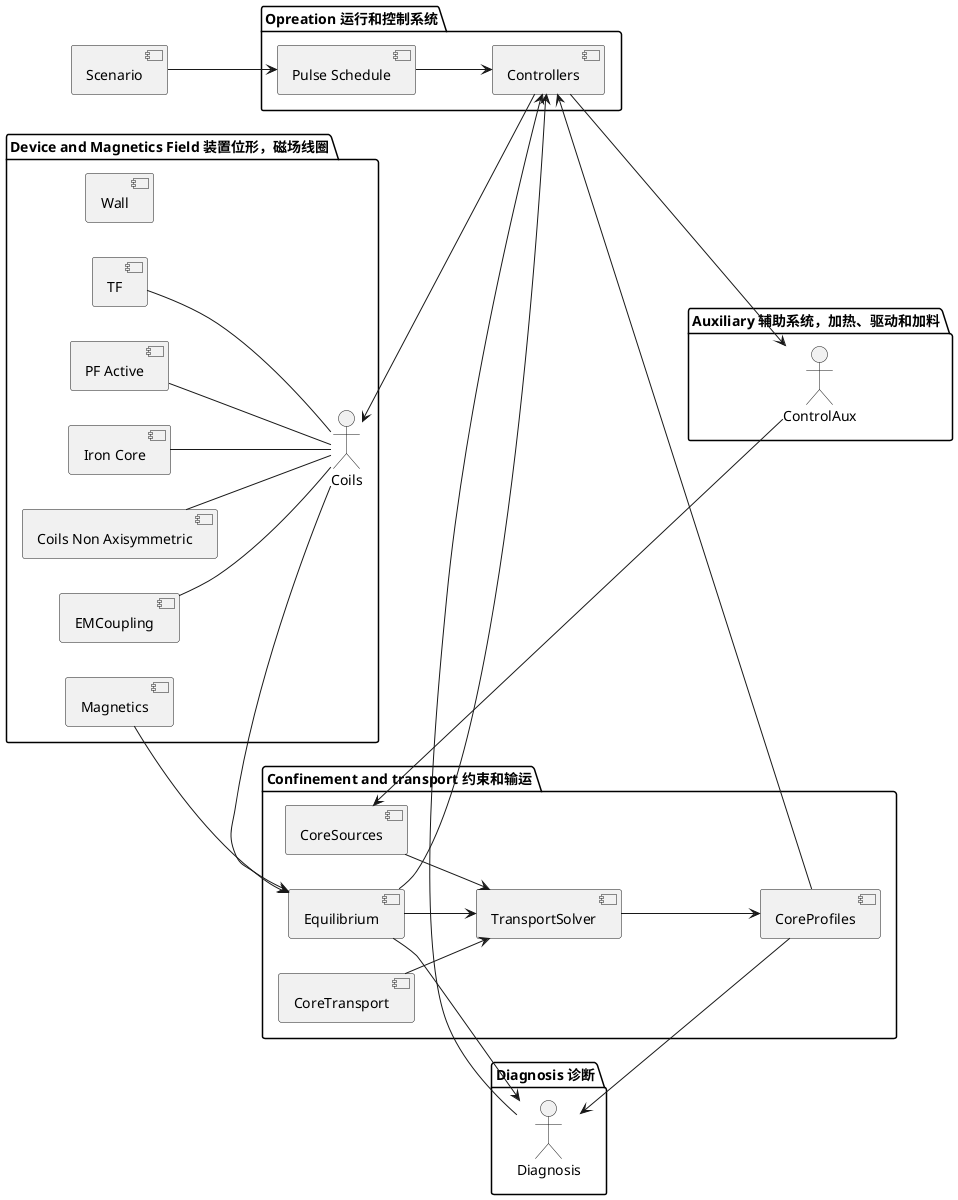@startuml
left to right direction
skinparam classFontName 'Noto Sans Mono CJK SC Regular'

package "Opreation 运行和控制系统" {
    [Pulse Schedule] -->    [Controllers] 
}

package "Device and Magnetics Field 装置位形，磁场线圈"{
    [Wall] 
    [TF]                        --    Coils
    [PF Active]                 --    Coils                    
    [Iron Core]                 --    Coils
    [Coils Non Axisymmetric]    --    Coils
    [EMCoupling]                --    Coils

    [Magnetics] 
          
}


package "Confinement and transport 约束和输运" {
   [TransportSolver]    -->  [CoreProfiles]
   [Equilibrium]        --> [TransportSolver]
   [CoreProfiles]       
   [CoreSources]        --> [TransportSolver]
   [CoreTransport]      --> [TransportSolver]
  
}

package "Auxiliary 辅助系统，加热、驱动和加料" { 
  "ControlAux"  
} 

package "Diagnosis 诊断" {

    "Diagnosis"        

}

 

 

Coils       --> [Equilibrium]
[Magnetics] --> [Equilibrium]


[Scenario]          --> [Pulse Schedule]

[Controllers]       --> Coils
[Controllers]       --> ControlAux
ControlAux --> [CoreSources]
[Equilibrium]      --> [Controllers] 
[CoreProfiles]     --> [Controllers] 

[Equilibrium]      --> Diagnosis 
[CoreProfiles]     --> Diagnosis 

Diagnosis           --> [Controllers] 
@enduml